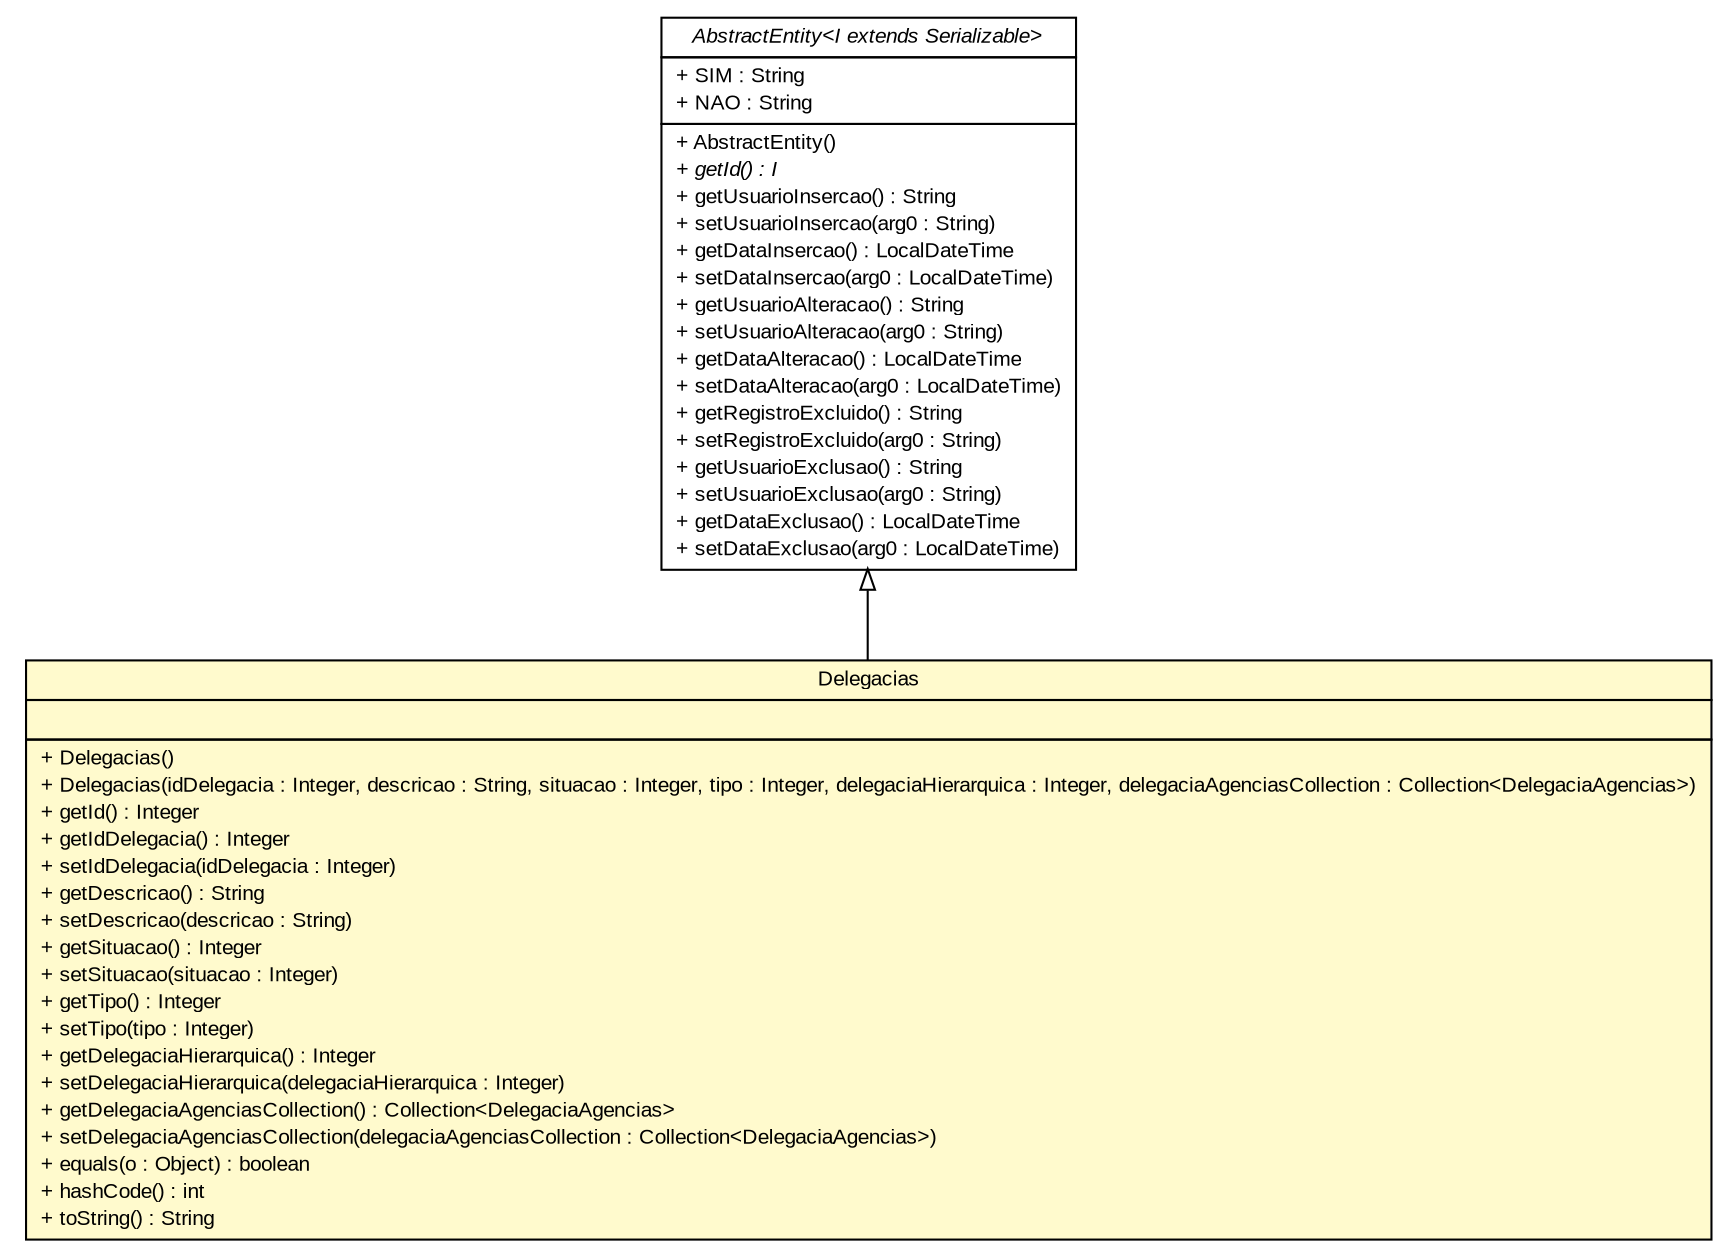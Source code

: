 #!/usr/local/bin/dot
#
# Class diagram 
# Generated by UMLGraph version R5_6 (http://www.umlgraph.org/)
#

digraph G {
	edge [fontname="arial",fontsize=10,labelfontname="arial",labelfontsize=10];
	node [fontname="arial",fontsize=10,shape=plaintext];
	nodesep=0.25;
	ranksep=0.5;
	// br.gov.to.sefaz.arr.persistence.entity.Delegacias
	c54539 [label=<<table title="br.gov.to.sefaz.arr.persistence.entity.Delegacias" border="0" cellborder="1" cellspacing="0" cellpadding="2" port="p" bgcolor="lemonChiffon" href="./Delegacias.html">
		<tr><td><table border="0" cellspacing="0" cellpadding="1">
<tr><td align="center" balign="center"> Delegacias </td></tr>
		</table></td></tr>
		<tr><td><table border="0" cellspacing="0" cellpadding="1">
<tr><td align="left" balign="left">  </td></tr>
		</table></td></tr>
		<tr><td><table border="0" cellspacing="0" cellpadding="1">
<tr><td align="left" balign="left"> + Delegacias() </td></tr>
<tr><td align="left" balign="left"> + Delegacias(idDelegacia : Integer, descricao : String, situacao : Integer, tipo : Integer, delegaciaHierarquica : Integer, delegaciaAgenciasCollection : Collection&lt;DelegaciaAgencias&gt;) </td></tr>
<tr><td align="left" balign="left"> + getId() : Integer </td></tr>
<tr><td align="left" balign="left"> + getIdDelegacia() : Integer </td></tr>
<tr><td align="left" balign="left"> + setIdDelegacia(idDelegacia : Integer) </td></tr>
<tr><td align="left" balign="left"> + getDescricao() : String </td></tr>
<tr><td align="left" balign="left"> + setDescricao(descricao : String) </td></tr>
<tr><td align="left" balign="left"> + getSituacao() : Integer </td></tr>
<tr><td align="left" balign="left"> + setSituacao(situacao : Integer) </td></tr>
<tr><td align="left" balign="left"> + getTipo() : Integer </td></tr>
<tr><td align="left" balign="left"> + setTipo(tipo : Integer) </td></tr>
<tr><td align="left" balign="left"> + getDelegaciaHierarquica() : Integer </td></tr>
<tr><td align="left" balign="left"> + setDelegaciaHierarquica(delegaciaHierarquica : Integer) </td></tr>
<tr><td align="left" balign="left"> + getDelegaciaAgenciasCollection() : Collection&lt;DelegaciaAgencias&gt; </td></tr>
<tr><td align="left" balign="left"> + setDelegaciaAgenciasCollection(delegaciaAgenciasCollection : Collection&lt;DelegaciaAgencias&gt;) </td></tr>
<tr><td align="left" balign="left"> + equals(o : Object) : boolean </td></tr>
<tr><td align="left" balign="left"> + hashCode() : int </td></tr>
<tr><td align="left" balign="left"> + toString() : String </td></tr>
		</table></td></tr>
		</table>>, URL="./Delegacias.html", fontname="arial", fontcolor="black", fontsize=10.0];
	//br.gov.to.sefaz.arr.persistence.entity.Delegacias extends br.gov.to.sefaz.persistence.entity.AbstractEntity<java.lang.Integer>
	c54729:p -> c54539:p [dir=back,arrowtail=empty];
	// br.gov.to.sefaz.persistence.entity.AbstractEntity<I extends java.io.Serializable>
	c54729 [label=<<table title="br.gov.to.sefaz.persistence.entity.AbstractEntity" border="0" cellborder="1" cellspacing="0" cellpadding="2" port="p" href="http://java.sun.com/j2se/1.4.2/docs/api/br/gov/to/sefaz/persistence/entity/AbstractEntity.html">
		<tr><td><table border="0" cellspacing="0" cellpadding="1">
<tr><td align="center" balign="center"><font face="arial italic"> AbstractEntity&lt;I extends Serializable&gt; </font></td></tr>
		</table></td></tr>
		<tr><td><table border="0" cellspacing="0" cellpadding="1">
<tr><td align="left" balign="left"> + SIM : String </td></tr>
<tr><td align="left" balign="left"> + NAO : String </td></tr>
		</table></td></tr>
		<tr><td><table border="0" cellspacing="0" cellpadding="1">
<tr><td align="left" balign="left"> + AbstractEntity() </td></tr>
<tr><td align="left" balign="left"><font face="arial italic" point-size="10.0"> + getId() : I </font></td></tr>
<tr><td align="left" balign="left"> + getUsuarioInsercao() : String </td></tr>
<tr><td align="left" balign="left"> + setUsuarioInsercao(arg0 : String) </td></tr>
<tr><td align="left" balign="left"> + getDataInsercao() : LocalDateTime </td></tr>
<tr><td align="left" balign="left"> + setDataInsercao(arg0 : LocalDateTime) </td></tr>
<tr><td align="left" balign="left"> + getUsuarioAlteracao() : String </td></tr>
<tr><td align="left" balign="left"> + setUsuarioAlteracao(arg0 : String) </td></tr>
<tr><td align="left" balign="left"> + getDataAlteracao() : LocalDateTime </td></tr>
<tr><td align="left" balign="left"> + setDataAlteracao(arg0 : LocalDateTime) </td></tr>
<tr><td align="left" balign="left"> + getRegistroExcluido() : String </td></tr>
<tr><td align="left" balign="left"> + setRegistroExcluido(arg0 : String) </td></tr>
<tr><td align="left" balign="left"> + getUsuarioExclusao() : String </td></tr>
<tr><td align="left" balign="left"> + setUsuarioExclusao(arg0 : String) </td></tr>
<tr><td align="left" balign="left"> + getDataExclusao() : LocalDateTime </td></tr>
<tr><td align="left" balign="left"> + setDataExclusao(arg0 : LocalDateTime) </td></tr>
		</table></td></tr>
		</table>>, URL="http://java.sun.com/j2se/1.4.2/docs/api/br/gov/to/sefaz/persistence/entity/AbstractEntity.html", fontname="arial", fontcolor="black", fontsize=10.0];
}

